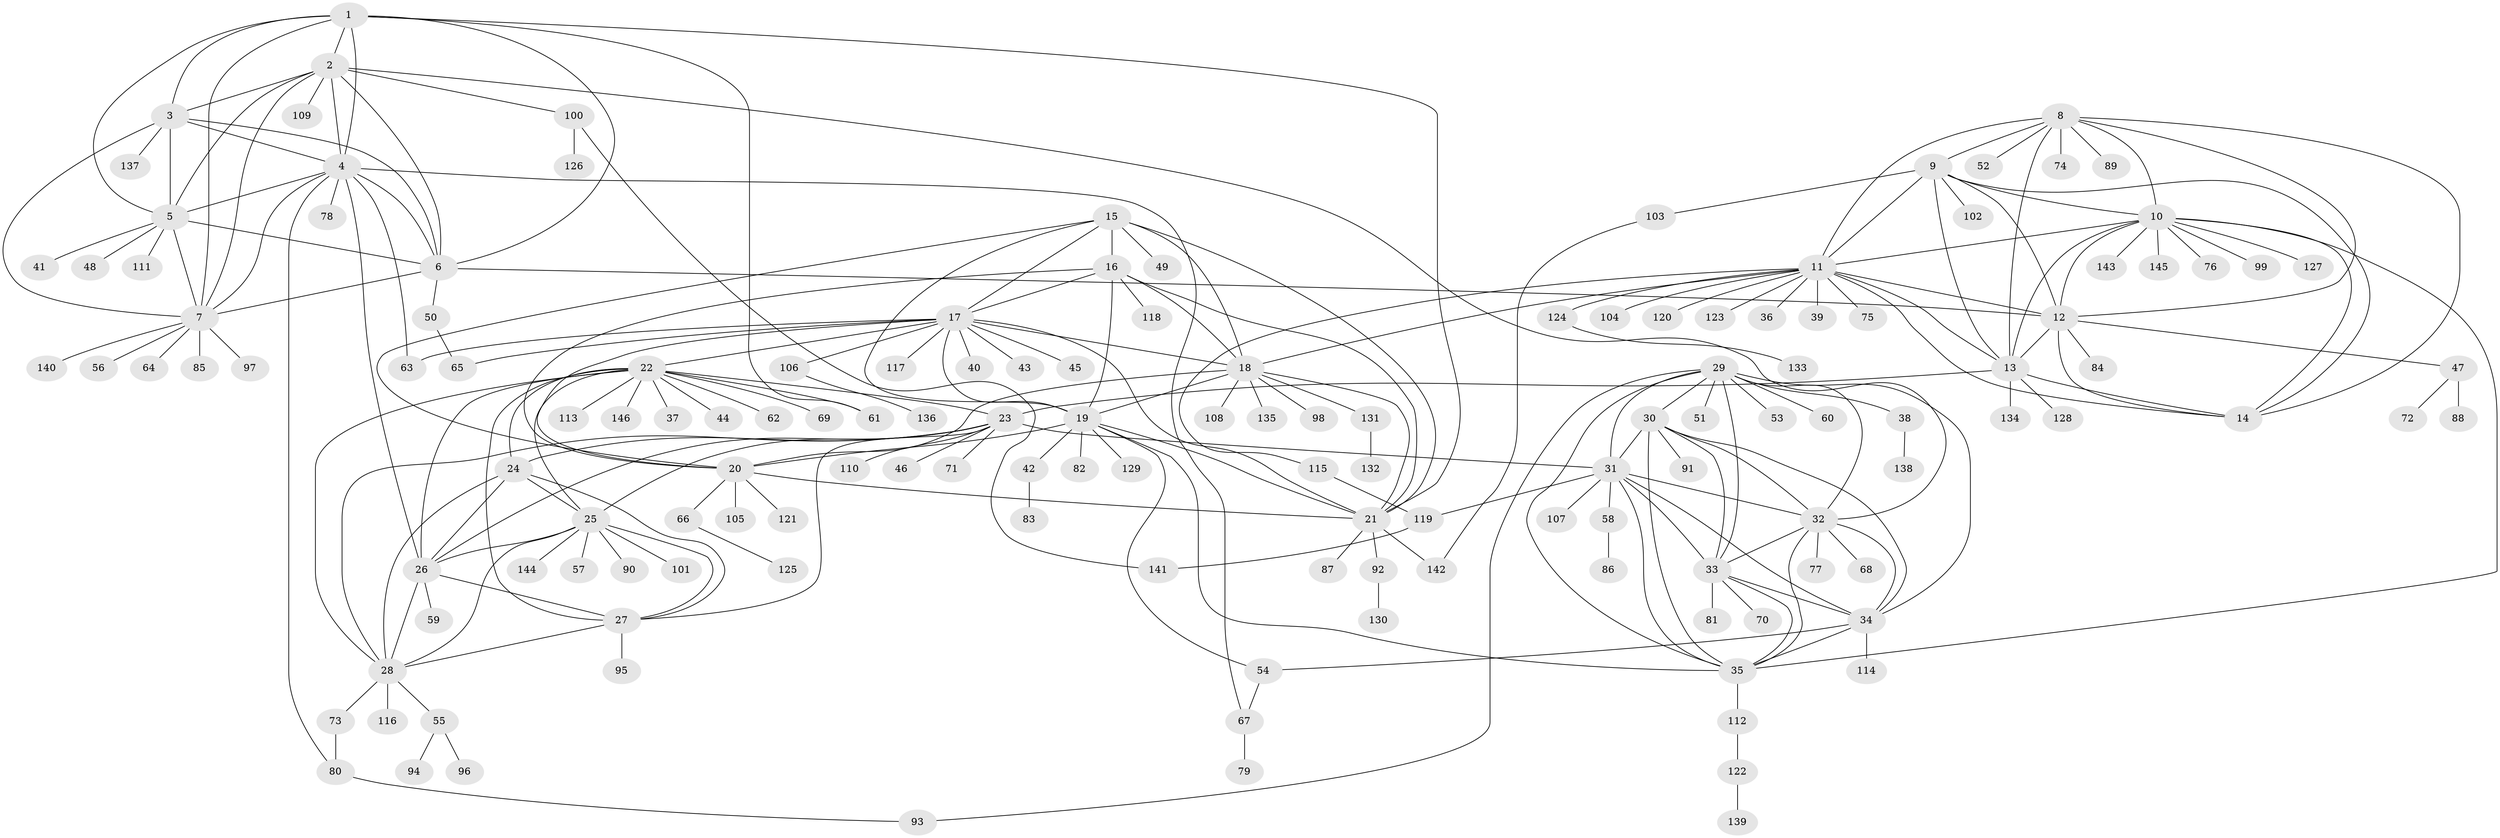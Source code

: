 // coarse degree distribution, {7: 0.05504587155963303, 8: 0.045871559633027525, 11: 0.009174311926605505, 9: 0.045871559633027525, 6: 0.045871559633027525, 13: 0.01834862385321101, 4: 0.009174311926605505, 12: 0.01834862385321101, 14: 0.009174311926605505, 1: 0.6422018348623854, 2: 0.06422018348623854, 3: 0.03669724770642202}
// Generated by graph-tools (version 1.1) at 2025/52/02/27/25 19:52:21]
// undirected, 146 vertices, 236 edges
graph export_dot {
graph [start="1"]
  node [color=gray90,style=filled];
  1;
  2;
  3;
  4;
  5;
  6;
  7;
  8;
  9;
  10;
  11;
  12;
  13;
  14;
  15;
  16;
  17;
  18;
  19;
  20;
  21;
  22;
  23;
  24;
  25;
  26;
  27;
  28;
  29;
  30;
  31;
  32;
  33;
  34;
  35;
  36;
  37;
  38;
  39;
  40;
  41;
  42;
  43;
  44;
  45;
  46;
  47;
  48;
  49;
  50;
  51;
  52;
  53;
  54;
  55;
  56;
  57;
  58;
  59;
  60;
  61;
  62;
  63;
  64;
  65;
  66;
  67;
  68;
  69;
  70;
  71;
  72;
  73;
  74;
  75;
  76;
  77;
  78;
  79;
  80;
  81;
  82;
  83;
  84;
  85;
  86;
  87;
  88;
  89;
  90;
  91;
  92;
  93;
  94;
  95;
  96;
  97;
  98;
  99;
  100;
  101;
  102;
  103;
  104;
  105;
  106;
  107;
  108;
  109;
  110;
  111;
  112;
  113;
  114;
  115;
  116;
  117;
  118;
  119;
  120;
  121;
  122;
  123;
  124;
  125;
  126;
  127;
  128;
  129;
  130;
  131;
  132;
  133;
  134;
  135;
  136;
  137;
  138;
  139;
  140;
  141;
  142;
  143;
  144;
  145;
  146;
  1 -- 2;
  1 -- 3;
  1 -- 4;
  1 -- 5;
  1 -- 6;
  1 -- 7;
  1 -- 21;
  1 -- 61;
  2 -- 3;
  2 -- 4;
  2 -- 5;
  2 -- 6;
  2 -- 7;
  2 -- 32;
  2 -- 100;
  2 -- 109;
  3 -- 4;
  3 -- 5;
  3 -- 6;
  3 -- 7;
  3 -- 137;
  4 -- 5;
  4 -- 6;
  4 -- 7;
  4 -- 26;
  4 -- 63;
  4 -- 67;
  4 -- 78;
  4 -- 80;
  5 -- 6;
  5 -- 7;
  5 -- 41;
  5 -- 48;
  5 -- 111;
  6 -- 7;
  6 -- 12;
  6 -- 50;
  7 -- 56;
  7 -- 64;
  7 -- 85;
  7 -- 97;
  7 -- 140;
  8 -- 9;
  8 -- 10;
  8 -- 11;
  8 -- 12;
  8 -- 13;
  8 -- 14;
  8 -- 52;
  8 -- 74;
  8 -- 89;
  9 -- 10;
  9 -- 11;
  9 -- 12;
  9 -- 13;
  9 -- 14;
  9 -- 102;
  9 -- 103;
  10 -- 11;
  10 -- 12;
  10 -- 13;
  10 -- 14;
  10 -- 35;
  10 -- 76;
  10 -- 99;
  10 -- 127;
  10 -- 143;
  10 -- 145;
  11 -- 12;
  11 -- 13;
  11 -- 14;
  11 -- 18;
  11 -- 36;
  11 -- 39;
  11 -- 75;
  11 -- 104;
  11 -- 115;
  11 -- 120;
  11 -- 123;
  11 -- 124;
  12 -- 13;
  12 -- 14;
  12 -- 47;
  12 -- 84;
  13 -- 14;
  13 -- 23;
  13 -- 128;
  13 -- 134;
  15 -- 16;
  15 -- 17;
  15 -- 18;
  15 -- 19;
  15 -- 20;
  15 -- 21;
  15 -- 49;
  16 -- 17;
  16 -- 18;
  16 -- 19;
  16 -- 20;
  16 -- 21;
  16 -- 118;
  17 -- 18;
  17 -- 19;
  17 -- 20;
  17 -- 21;
  17 -- 22;
  17 -- 40;
  17 -- 43;
  17 -- 45;
  17 -- 63;
  17 -- 65;
  17 -- 106;
  17 -- 117;
  18 -- 19;
  18 -- 20;
  18 -- 21;
  18 -- 98;
  18 -- 108;
  18 -- 131;
  18 -- 135;
  19 -- 20;
  19 -- 21;
  19 -- 35;
  19 -- 42;
  19 -- 54;
  19 -- 82;
  19 -- 129;
  20 -- 21;
  20 -- 66;
  20 -- 105;
  20 -- 121;
  21 -- 87;
  21 -- 92;
  21 -- 142;
  22 -- 23;
  22 -- 24;
  22 -- 25;
  22 -- 26;
  22 -- 27;
  22 -- 28;
  22 -- 37;
  22 -- 44;
  22 -- 61;
  22 -- 62;
  22 -- 69;
  22 -- 113;
  22 -- 146;
  23 -- 24;
  23 -- 25;
  23 -- 26;
  23 -- 27;
  23 -- 28;
  23 -- 31;
  23 -- 46;
  23 -- 71;
  23 -- 110;
  24 -- 25;
  24 -- 26;
  24 -- 27;
  24 -- 28;
  25 -- 26;
  25 -- 27;
  25 -- 28;
  25 -- 57;
  25 -- 90;
  25 -- 101;
  25 -- 144;
  26 -- 27;
  26 -- 28;
  26 -- 59;
  27 -- 28;
  27 -- 95;
  28 -- 55;
  28 -- 73;
  28 -- 116;
  29 -- 30;
  29 -- 31;
  29 -- 32;
  29 -- 33;
  29 -- 34;
  29 -- 35;
  29 -- 38;
  29 -- 51;
  29 -- 53;
  29 -- 60;
  29 -- 93;
  30 -- 31;
  30 -- 32;
  30 -- 33;
  30 -- 34;
  30 -- 35;
  30 -- 91;
  31 -- 32;
  31 -- 33;
  31 -- 34;
  31 -- 35;
  31 -- 58;
  31 -- 107;
  31 -- 119;
  32 -- 33;
  32 -- 34;
  32 -- 35;
  32 -- 68;
  32 -- 77;
  33 -- 34;
  33 -- 35;
  33 -- 70;
  33 -- 81;
  34 -- 35;
  34 -- 54;
  34 -- 114;
  35 -- 112;
  38 -- 138;
  42 -- 83;
  47 -- 72;
  47 -- 88;
  50 -- 65;
  54 -- 67;
  55 -- 94;
  55 -- 96;
  58 -- 86;
  66 -- 125;
  67 -- 79;
  73 -- 80;
  80 -- 93;
  92 -- 130;
  100 -- 126;
  100 -- 141;
  103 -- 142;
  106 -- 136;
  112 -- 122;
  115 -- 119;
  119 -- 141;
  122 -- 139;
  124 -- 133;
  131 -- 132;
}
